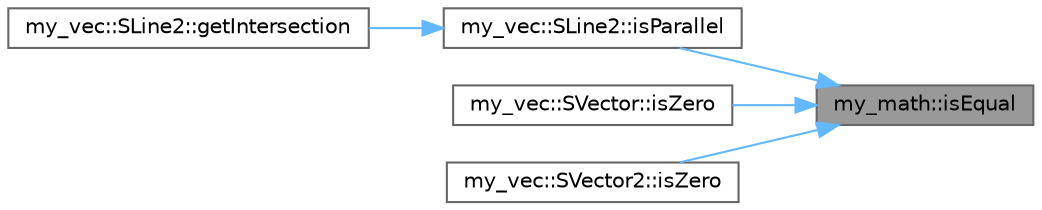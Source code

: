 digraph "my_math::isEqual"
{
 // LATEX_PDF_SIZE
  bgcolor="transparent";
  edge [fontname=Helvetica,fontsize=10,labelfontname=Helvetica,labelfontsize=10];
  node [fontname=Helvetica,fontsize=10,shape=box,height=0.2,width=0.4];
  rankdir="RL";
  Node1 [id="Node000001",label="my_math::isEqual",height=0.2,width=0.4,color="gray40", fillcolor="grey60", style="filled", fontcolor="black",tooltip="C++において，小数同士の計算は誤差が出てしまう．誤差込みで値が等しいか調べる．"];
  Node1 -> Node2 [id="edge1_Node000001_Node000002",dir="back",color="steelblue1",style="solid",tooltip=" "];
  Node2 [id="Node000002",label="my_vec::SLine2::isParallel",height=0.2,width=0.4,color="grey40", fillcolor="white", style="filled",URL="$structmy__vec_1_1_s_line2.html#a618cb323a4ceff7ffa83662e0e3b8f17",tooltip="線分が平行かどうか調べる関数"];
  Node2 -> Node3 [id="edge2_Node000002_Node000003",dir="back",color="steelblue1",style="solid",tooltip=" "];
  Node3 [id="Node000003",label="my_vec::SLine2::getIntersection",height=0.2,width=0.4,color="grey40", fillcolor="white", style="filled",URL="$structmy__vec_1_1_s_line2.html#a2ce181e967e3b1918da067056196eac4",tooltip="他の線分との交点を求める．"];
  Node1 -> Node4 [id="edge3_Node000001_Node000004",dir="back",color="steelblue1",style="solid",tooltip=" "];
  Node4 [id="Node000004",label="my_vec::SVector::isZero",height=0.2,width=0.4,color="grey40", fillcolor="white", style="filled",URL="$structmy__vec_1_1_s_vector.html#a2055cb59bc783426b01da98be3275277",tooltip="x,y,zともに絶対値が許容誤差以下の値ならばtrueを返す．"];
  Node1 -> Node5 [id="edge4_Node000001_Node000005",dir="back",color="steelblue1",style="solid",tooltip=" "];
  Node5 [id="Node000005",label="my_vec::SVector2::isZero",height=0.2,width=0.4,color="grey40", fillcolor="white", style="filled",URL="$structmy__vec_1_1_s_vector2.html#aec0c69d93a2840d3911027b38749e3ea",tooltip="このベクトルが0ならばtrue"];
}
